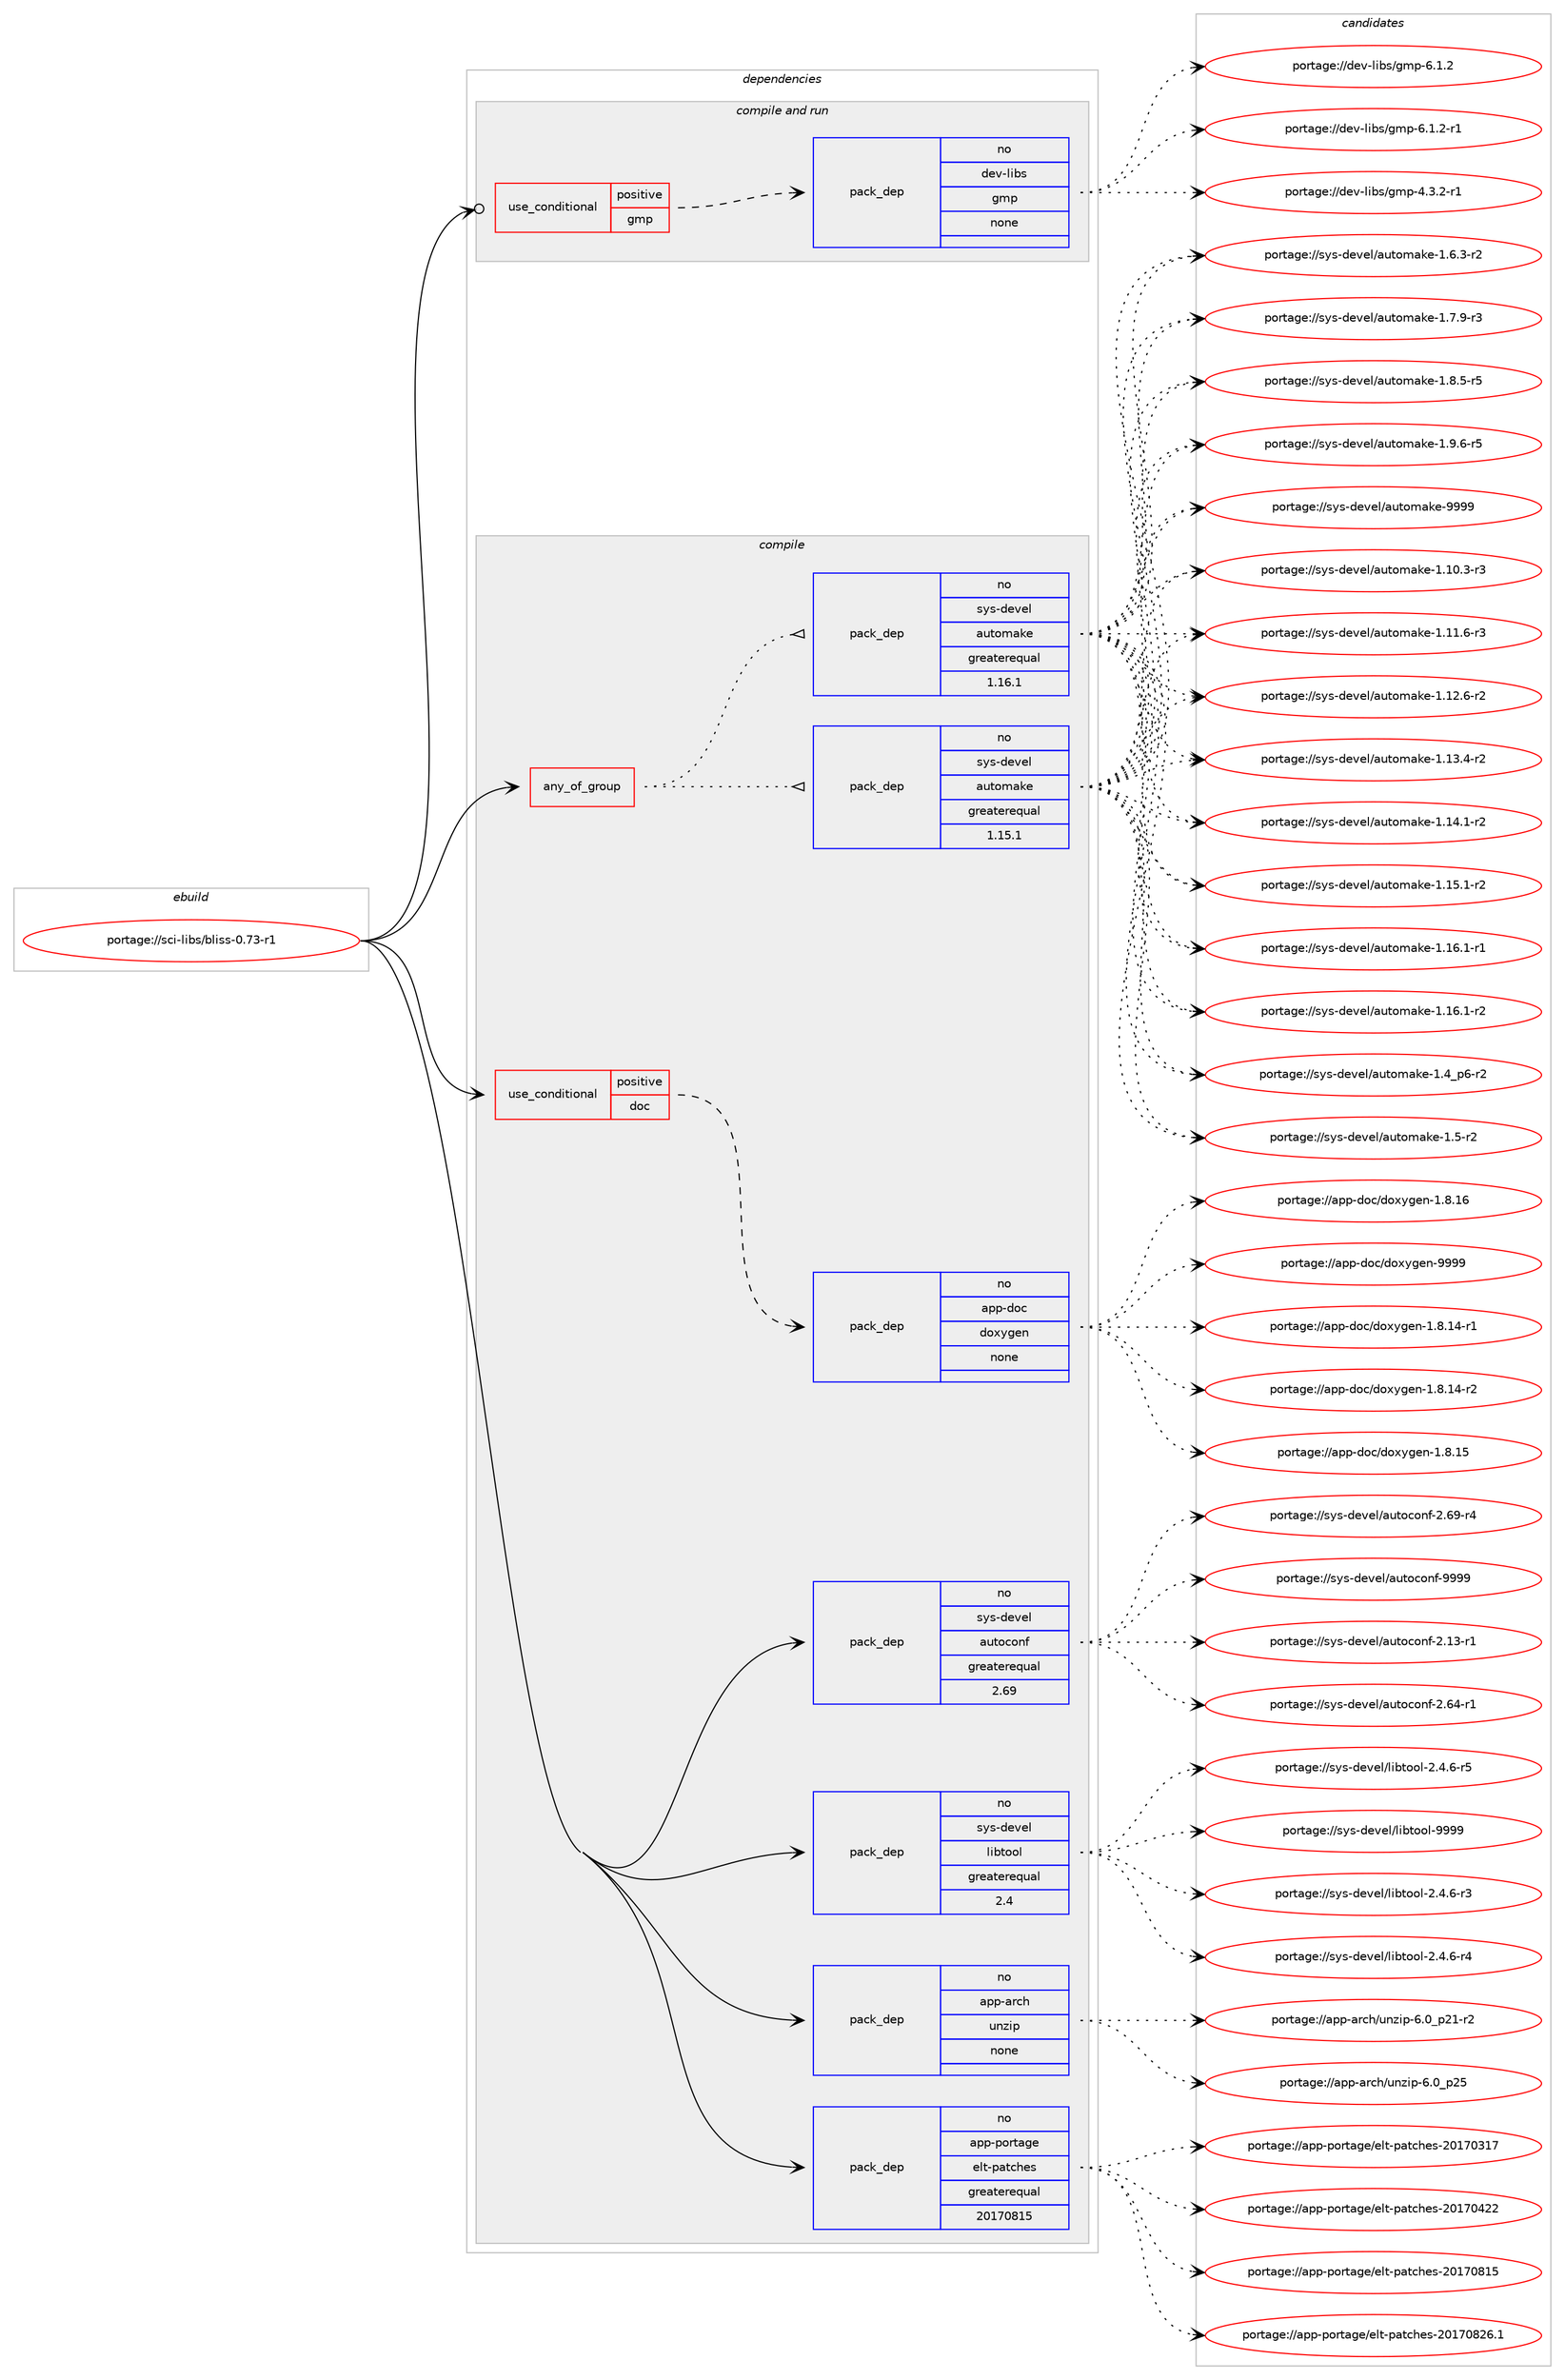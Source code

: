 digraph prolog {

# *************
# Graph options
# *************

newrank=true;
concentrate=true;
compound=true;
graph [rankdir=LR,fontname=Helvetica,fontsize=10,ranksep=1.5];#, ranksep=2.5, nodesep=0.2];
edge  [arrowhead=vee];
node  [fontname=Helvetica,fontsize=10];

# **********
# The ebuild
# **********

subgraph cluster_leftcol {
color=gray;
rank=same;
label=<<i>ebuild</i>>;
id [label="portage://sci-libs/bliss-0.73-r1", color=red, width=4, href="../sci-libs/bliss-0.73-r1.svg"];
}

# ****************
# The dependencies
# ****************

subgraph cluster_midcol {
color=gray;
label=<<i>dependencies</i>>;
subgraph cluster_compile {
fillcolor="#eeeeee";
style=filled;
label=<<i>compile</i>>;
subgraph any6385 {
dependency388856 [label=<<TABLE BORDER="0" CELLBORDER="1" CELLSPACING="0" CELLPADDING="4"><TR><TD CELLPADDING="10">any_of_group</TD></TR></TABLE>>, shape=none, color=red];subgraph pack286072 {
dependency388857 [label=<<TABLE BORDER="0" CELLBORDER="1" CELLSPACING="0" CELLPADDING="4" WIDTH="220"><TR><TD ROWSPAN="6" CELLPADDING="30">pack_dep</TD></TR><TR><TD WIDTH="110">no</TD></TR><TR><TD>sys-devel</TD></TR><TR><TD>automake</TD></TR><TR><TD>greaterequal</TD></TR><TR><TD>1.16.1</TD></TR></TABLE>>, shape=none, color=blue];
}
dependency388856:e -> dependency388857:w [weight=20,style="dotted",arrowhead="oinv"];
subgraph pack286073 {
dependency388858 [label=<<TABLE BORDER="0" CELLBORDER="1" CELLSPACING="0" CELLPADDING="4" WIDTH="220"><TR><TD ROWSPAN="6" CELLPADDING="30">pack_dep</TD></TR><TR><TD WIDTH="110">no</TD></TR><TR><TD>sys-devel</TD></TR><TR><TD>automake</TD></TR><TR><TD>greaterequal</TD></TR><TR><TD>1.15.1</TD></TR></TABLE>>, shape=none, color=blue];
}
dependency388856:e -> dependency388858:w [weight=20,style="dotted",arrowhead="oinv"];
}
id:e -> dependency388856:w [weight=20,style="solid",arrowhead="vee"];
subgraph cond96195 {
dependency388859 [label=<<TABLE BORDER="0" CELLBORDER="1" CELLSPACING="0" CELLPADDING="4"><TR><TD ROWSPAN="3" CELLPADDING="10">use_conditional</TD></TR><TR><TD>positive</TD></TR><TR><TD>doc</TD></TR></TABLE>>, shape=none, color=red];
subgraph pack286074 {
dependency388860 [label=<<TABLE BORDER="0" CELLBORDER="1" CELLSPACING="0" CELLPADDING="4" WIDTH="220"><TR><TD ROWSPAN="6" CELLPADDING="30">pack_dep</TD></TR><TR><TD WIDTH="110">no</TD></TR><TR><TD>app-doc</TD></TR><TR><TD>doxygen</TD></TR><TR><TD>none</TD></TR><TR><TD></TD></TR></TABLE>>, shape=none, color=blue];
}
dependency388859:e -> dependency388860:w [weight=20,style="dashed",arrowhead="vee"];
}
id:e -> dependency388859:w [weight=20,style="solid",arrowhead="vee"];
subgraph pack286075 {
dependency388861 [label=<<TABLE BORDER="0" CELLBORDER="1" CELLSPACING="0" CELLPADDING="4" WIDTH="220"><TR><TD ROWSPAN="6" CELLPADDING="30">pack_dep</TD></TR><TR><TD WIDTH="110">no</TD></TR><TR><TD>app-arch</TD></TR><TR><TD>unzip</TD></TR><TR><TD>none</TD></TR><TR><TD></TD></TR></TABLE>>, shape=none, color=blue];
}
id:e -> dependency388861:w [weight=20,style="solid",arrowhead="vee"];
subgraph pack286076 {
dependency388862 [label=<<TABLE BORDER="0" CELLBORDER="1" CELLSPACING="0" CELLPADDING="4" WIDTH="220"><TR><TD ROWSPAN="6" CELLPADDING="30">pack_dep</TD></TR><TR><TD WIDTH="110">no</TD></TR><TR><TD>app-portage</TD></TR><TR><TD>elt-patches</TD></TR><TR><TD>greaterequal</TD></TR><TR><TD>20170815</TD></TR></TABLE>>, shape=none, color=blue];
}
id:e -> dependency388862:w [weight=20,style="solid",arrowhead="vee"];
subgraph pack286077 {
dependency388863 [label=<<TABLE BORDER="0" CELLBORDER="1" CELLSPACING="0" CELLPADDING="4" WIDTH="220"><TR><TD ROWSPAN="6" CELLPADDING="30">pack_dep</TD></TR><TR><TD WIDTH="110">no</TD></TR><TR><TD>sys-devel</TD></TR><TR><TD>autoconf</TD></TR><TR><TD>greaterequal</TD></TR><TR><TD>2.69</TD></TR></TABLE>>, shape=none, color=blue];
}
id:e -> dependency388863:w [weight=20,style="solid",arrowhead="vee"];
subgraph pack286078 {
dependency388864 [label=<<TABLE BORDER="0" CELLBORDER="1" CELLSPACING="0" CELLPADDING="4" WIDTH="220"><TR><TD ROWSPAN="6" CELLPADDING="30">pack_dep</TD></TR><TR><TD WIDTH="110">no</TD></TR><TR><TD>sys-devel</TD></TR><TR><TD>libtool</TD></TR><TR><TD>greaterequal</TD></TR><TR><TD>2.4</TD></TR></TABLE>>, shape=none, color=blue];
}
id:e -> dependency388864:w [weight=20,style="solid",arrowhead="vee"];
}
subgraph cluster_compileandrun {
fillcolor="#eeeeee";
style=filled;
label=<<i>compile and run</i>>;
subgraph cond96196 {
dependency388865 [label=<<TABLE BORDER="0" CELLBORDER="1" CELLSPACING="0" CELLPADDING="4"><TR><TD ROWSPAN="3" CELLPADDING="10">use_conditional</TD></TR><TR><TD>positive</TD></TR><TR><TD>gmp</TD></TR></TABLE>>, shape=none, color=red];
subgraph pack286079 {
dependency388866 [label=<<TABLE BORDER="0" CELLBORDER="1" CELLSPACING="0" CELLPADDING="4" WIDTH="220"><TR><TD ROWSPAN="6" CELLPADDING="30">pack_dep</TD></TR><TR><TD WIDTH="110">no</TD></TR><TR><TD>dev-libs</TD></TR><TR><TD>gmp</TD></TR><TR><TD>none</TD></TR><TR><TD></TD></TR></TABLE>>, shape=none, color=blue];
}
dependency388865:e -> dependency388866:w [weight=20,style="dashed",arrowhead="vee"];
}
id:e -> dependency388865:w [weight=20,style="solid",arrowhead="odotvee"];
}
subgraph cluster_run {
fillcolor="#eeeeee";
style=filled;
label=<<i>run</i>>;
}
}

# **************
# The candidates
# **************

subgraph cluster_choices {
rank=same;
color=gray;
label=<<i>candidates</i>>;

subgraph choice286072 {
color=black;
nodesep=1;
choiceportage11512111545100101118101108479711711611110997107101454946494846514511451 [label="portage://sys-devel/automake-1.10.3-r3", color=red, width=4,href="../sys-devel/automake-1.10.3-r3.svg"];
choiceportage11512111545100101118101108479711711611110997107101454946494946544511451 [label="portage://sys-devel/automake-1.11.6-r3", color=red, width=4,href="../sys-devel/automake-1.11.6-r3.svg"];
choiceportage11512111545100101118101108479711711611110997107101454946495046544511450 [label="portage://sys-devel/automake-1.12.6-r2", color=red, width=4,href="../sys-devel/automake-1.12.6-r2.svg"];
choiceportage11512111545100101118101108479711711611110997107101454946495146524511450 [label="portage://sys-devel/automake-1.13.4-r2", color=red, width=4,href="../sys-devel/automake-1.13.4-r2.svg"];
choiceportage11512111545100101118101108479711711611110997107101454946495246494511450 [label="portage://sys-devel/automake-1.14.1-r2", color=red, width=4,href="../sys-devel/automake-1.14.1-r2.svg"];
choiceportage11512111545100101118101108479711711611110997107101454946495346494511450 [label="portage://sys-devel/automake-1.15.1-r2", color=red, width=4,href="../sys-devel/automake-1.15.1-r2.svg"];
choiceportage11512111545100101118101108479711711611110997107101454946495446494511449 [label="portage://sys-devel/automake-1.16.1-r1", color=red, width=4,href="../sys-devel/automake-1.16.1-r1.svg"];
choiceportage11512111545100101118101108479711711611110997107101454946495446494511450 [label="portage://sys-devel/automake-1.16.1-r2", color=red, width=4,href="../sys-devel/automake-1.16.1-r2.svg"];
choiceportage115121115451001011181011084797117116111109971071014549465295112544511450 [label="portage://sys-devel/automake-1.4_p6-r2", color=red, width=4,href="../sys-devel/automake-1.4_p6-r2.svg"];
choiceportage11512111545100101118101108479711711611110997107101454946534511450 [label="portage://sys-devel/automake-1.5-r2", color=red, width=4,href="../sys-devel/automake-1.5-r2.svg"];
choiceportage115121115451001011181011084797117116111109971071014549465446514511450 [label="portage://sys-devel/automake-1.6.3-r2", color=red, width=4,href="../sys-devel/automake-1.6.3-r2.svg"];
choiceportage115121115451001011181011084797117116111109971071014549465546574511451 [label="portage://sys-devel/automake-1.7.9-r3", color=red, width=4,href="../sys-devel/automake-1.7.9-r3.svg"];
choiceportage115121115451001011181011084797117116111109971071014549465646534511453 [label="portage://sys-devel/automake-1.8.5-r5", color=red, width=4,href="../sys-devel/automake-1.8.5-r5.svg"];
choiceportage115121115451001011181011084797117116111109971071014549465746544511453 [label="portage://sys-devel/automake-1.9.6-r5", color=red, width=4,href="../sys-devel/automake-1.9.6-r5.svg"];
choiceportage115121115451001011181011084797117116111109971071014557575757 [label="portage://sys-devel/automake-9999", color=red, width=4,href="../sys-devel/automake-9999.svg"];
dependency388857:e -> choiceportage11512111545100101118101108479711711611110997107101454946494846514511451:w [style=dotted,weight="100"];
dependency388857:e -> choiceportage11512111545100101118101108479711711611110997107101454946494946544511451:w [style=dotted,weight="100"];
dependency388857:e -> choiceportage11512111545100101118101108479711711611110997107101454946495046544511450:w [style=dotted,weight="100"];
dependency388857:e -> choiceportage11512111545100101118101108479711711611110997107101454946495146524511450:w [style=dotted,weight="100"];
dependency388857:e -> choiceportage11512111545100101118101108479711711611110997107101454946495246494511450:w [style=dotted,weight="100"];
dependency388857:e -> choiceportage11512111545100101118101108479711711611110997107101454946495346494511450:w [style=dotted,weight="100"];
dependency388857:e -> choiceportage11512111545100101118101108479711711611110997107101454946495446494511449:w [style=dotted,weight="100"];
dependency388857:e -> choiceportage11512111545100101118101108479711711611110997107101454946495446494511450:w [style=dotted,weight="100"];
dependency388857:e -> choiceportage115121115451001011181011084797117116111109971071014549465295112544511450:w [style=dotted,weight="100"];
dependency388857:e -> choiceportage11512111545100101118101108479711711611110997107101454946534511450:w [style=dotted,weight="100"];
dependency388857:e -> choiceportage115121115451001011181011084797117116111109971071014549465446514511450:w [style=dotted,weight="100"];
dependency388857:e -> choiceportage115121115451001011181011084797117116111109971071014549465546574511451:w [style=dotted,weight="100"];
dependency388857:e -> choiceportage115121115451001011181011084797117116111109971071014549465646534511453:w [style=dotted,weight="100"];
dependency388857:e -> choiceportage115121115451001011181011084797117116111109971071014549465746544511453:w [style=dotted,weight="100"];
dependency388857:e -> choiceportage115121115451001011181011084797117116111109971071014557575757:w [style=dotted,weight="100"];
}
subgraph choice286073 {
color=black;
nodesep=1;
choiceportage11512111545100101118101108479711711611110997107101454946494846514511451 [label="portage://sys-devel/automake-1.10.3-r3", color=red, width=4,href="../sys-devel/automake-1.10.3-r3.svg"];
choiceportage11512111545100101118101108479711711611110997107101454946494946544511451 [label="portage://sys-devel/automake-1.11.6-r3", color=red, width=4,href="../sys-devel/automake-1.11.6-r3.svg"];
choiceportage11512111545100101118101108479711711611110997107101454946495046544511450 [label="portage://sys-devel/automake-1.12.6-r2", color=red, width=4,href="../sys-devel/automake-1.12.6-r2.svg"];
choiceportage11512111545100101118101108479711711611110997107101454946495146524511450 [label="portage://sys-devel/automake-1.13.4-r2", color=red, width=4,href="../sys-devel/automake-1.13.4-r2.svg"];
choiceportage11512111545100101118101108479711711611110997107101454946495246494511450 [label="portage://sys-devel/automake-1.14.1-r2", color=red, width=4,href="../sys-devel/automake-1.14.1-r2.svg"];
choiceportage11512111545100101118101108479711711611110997107101454946495346494511450 [label="portage://sys-devel/automake-1.15.1-r2", color=red, width=4,href="../sys-devel/automake-1.15.1-r2.svg"];
choiceportage11512111545100101118101108479711711611110997107101454946495446494511449 [label="portage://sys-devel/automake-1.16.1-r1", color=red, width=4,href="../sys-devel/automake-1.16.1-r1.svg"];
choiceportage11512111545100101118101108479711711611110997107101454946495446494511450 [label="portage://sys-devel/automake-1.16.1-r2", color=red, width=4,href="../sys-devel/automake-1.16.1-r2.svg"];
choiceportage115121115451001011181011084797117116111109971071014549465295112544511450 [label="portage://sys-devel/automake-1.4_p6-r2", color=red, width=4,href="../sys-devel/automake-1.4_p6-r2.svg"];
choiceportage11512111545100101118101108479711711611110997107101454946534511450 [label="portage://sys-devel/automake-1.5-r2", color=red, width=4,href="../sys-devel/automake-1.5-r2.svg"];
choiceportage115121115451001011181011084797117116111109971071014549465446514511450 [label="portage://sys-devel/automake-1.6.3-r2", color=red, width=4,href="../sys-devel/automake-1.6.3-r2.svg"];
choiceportage115121115451001011181011084797117116111109971071014549465546574511451 [label="portage://sys-devel/automake-1.7.9-r3", color=red, width=4,href="../sys-devel/automake-1.7.9-r3.svg"];
choiceportage115121115451001011181011084797117116111109971071014549465646534511453 [label="portage://sys-devel/automake-1.8.5-r5", color=red, width=4,href="../sys-devel/automake-1.8.5-r5.svg"];
choiceportage115121115451001011181011084797117116111109971071014549465746544511453 [label="portage://sys-devel/automake-1.9.6-r5", color=red, width=4,href="../sys-devel/automake-1.9.6-r5.svg"];
choiceportage115121115451001011181011084797117116111109971071014557575757 [label="portage://sys-devel/automake-9999", color=red, width=4,href="../sys-devel/automake-9999.svg"];
dependency388858:e -> choiceportage11512111545100101118101108479711711611110997107101454946494846514511451:w [style=dotted,weight="100"];
dependency388858:e -> choiceportage11512111545100101118101108479711711611110997107101454946494946544511451:w [style=dotted,weight="100"];
dependency388858:e -> choiceportage11512111545100101118101108479711711611110997107101454946495046544511450:w [style=dotted,weight="100"];
dependency388858:e -> choiceportage11512111545100101118101108479711711611110997107101454946495146524511450:w [style=dotted,weight="100"];
dependency388858:e -> choiceportage11512111545100101118101108479711711611110997107101454946495246494511450:w [style=dotted,weight="100"];
dependency388858:e -> choiceportage11512111545100101118101108479711711611110997107101454946495346494511450:w [style=dotted,weight="100"];
dependency388858:e -> choiceportage11512111545100101118101108479711711611110997107101454946495446494511449:w [style=dotted,weight="100"];
dependency388858:e -> choiceportage11512111545100101118101108479711711611110997107101454946495446494511450:w [style=dotted,weight="100"];
dependency388858:e -> choiceportage115121115451001011181011084797117116111109971071014549465295112544511450:w [style=dotted,weight="100"];
dependency388858:e -> choiceportage11512111545100101118101108479711711611110997107101454946534511450:w [style=dotted,weight="100"];
dependency388858:e -> choiceportage115121115451001011181011084797117116111109971071014549465446514511450:w [style=dotted,weight="100"];
dependency388858:e -> choiceportage115121115451001011181011084797117116111109971071014549465546574511451:w [style=dotted,weight="100"];
dependency388858:e -> choiceportage115121115451001011181011084797117116111109971071014549465646534511453:w [style=dotted,weight="100"];
dependency388858:e -> choiceportage115121115451001011181011084797117116111109971071014549465746544511453:w [style=dotted,weight="100"];
dependency388858:e -> choiceportage115121115451001011181011084797117116111109971071014557575757:w [style=dotted,weight="100"];
}
subgraph choice286074 {
color=black;
nodesep=1;
choiceportage97112112451001119947100111120121103101110454946564649524511449 [label="portage://app-doc/doxygen-1.8.14-r1", color=red, width=4,href="../app-doc/doxygen-1.8.14-r1.svg"];
choiceportage97112112451001119947100111120121103101110454946564649524511450 [label="portage://app-doc/doxygen-1.8.14-r2", color=red, width=4,href="../app-doc/doxygen-1.8.14-r2.svg"];
choiceportage9711211245100111994710011112012110310111045494656464953 [label="portage://app-doc/doxygen-1.8.15", color=red, width=4,href="../app-doc/doxygen-1.8.15.svg"];
choiceportage9711211245100111994710011112012110310111045494656464954 [label="portage://app-doc/doxygen-1.8.16", color=red, width=4,href="../app-doc/doxygen-1.8.16.svg"];
choiceportage971121124510011199471001111201211031011104557575757 [label="portage://app-doc/doxygen-9999", color=red, width=4,href="../app-doc/doxygen-9999.svg"];
dependency388860:e -> choiceportage97112112451001119947100111120121103101110454946564649524511449:w [style=dotted,weight="100"];
dependency388860:e -> choiceportage97112112451001119947100111120121103101110454946564649524511450:w [style=dotted,weight="100"];
dependency388860:e -> choiceportage9711211245100111994710011112012110310111045494656464953:w [style=dotted,weight="100"];
dependency388860:e -> choiceportage9711211245100111994710011112012110310111045494656464954:w [style=dotted,weight="100"];
dependency388860:e -> choiceportage971121124510011199471001111201211031011104557575757:w [style=dotted,weight="100"];
}
subgraph choice286075 {
color=black;
nodesep=1;
choiceportage9711211245971149910447117110122105112455446489511250494511450 [label="portage://app-arch/unzip-6.0_p21-r2", color=red, width=4,href="../app-arch/unzip-6.0_p21-r2.svg"];
choiceportage971121124597114991044711711012210511245544648951125053 [label="portage://app-arch/unzip-6.0_p25", color=red, width=4,href="../app-arch/unzip-6.0_p25.svg"];
dependency388861:e -> choiceportage9711211245971149910447117110122105112455446489511250494511450:w [style=dotted,weight="100"];
dependency388861:e -> choiceportage971121124597114991044711711012210511245544648951125053:w [style=dotted,weight="100"];
}
subgraph choice286076 {
color=black;
nodesep=1;
choiceportage97112112451121111141169710310147101108116451129711699104101115455048495548514955 [label="portage://app-portage/elt-patches-20170317", color=red, width=4,href="../app-portage/elt-patches-20170317.svg"];
choiceportage97112112451121111141169710310147101108116451129711699104101115455048495548525050 [label="portage://app-portage/elt-patches-20170422", color=red, width=4,href="../app-portage/elt-patches-20170422.svg"];
choiceportage97112112451121111141169710310147101108116451129711699104101115455048495548564953 [label="portage://app-portage/elt-patches-20170815", color=red, width=4,href="../app-portage/elt-patches-20170815.svg"];
choiceportage971121124511211111411697103101471011081164511297116991041011154550484955485650544649 [label="portage://app-portage/elt-patches-20170826.1", color=red, width=4,href="../app-portage/elt-patches-20170826.1.svg"];
dependency388862:e -> choiceportage97112112451121111141169710310147101108116451129711699104101115455048495548514955:w [style=dotted,weight="100"];
dependency388862:e -> choiceportage97112112451121111141169710310147101108116451129711699104101115455048495548525050:w [style=dotted,weight="100"];
dependency388862:e -> choiceportage97112112451121111141169710310147101108116451129711699104101115455048495548564953:w [style=dotted,weight="100"];
dependency388862:e -> choiceportage971121124511211111411697103101471011081164511297116991041011154550484955485650544649:w [style=dotted,weight="100"];
}
subgraph choice286077 {
color=black;
nodesep=1;
choiceportage1151211154510010111810110847971171161119911111010245504649514511449 [label="portage://sys-devel/autoconf-2.13-r1", color=red, width=4,href="../sys-devel/autoconf-2.13-r1.svg"];
choiceportage1151211154510010111810110847971171161119911111010245504654524511449 [label="portage://sys-devel/autoconf-2.64-r1", color=red, width=4,href="../sys-devel/autoconf-2.64-r1.svg"];
choiceportage1151211154510010111810110847971171161119911111010245504654574511452 [label="portage://sys-devel/autoconf-2.69-r4", color=red, width=4,href="../sys-devel/autoconf-2.69-r4.svg"];
choiceportage115121115451001011181011084797117116111991111101024557575757 [label="portage://sys-devel/autoconf-9999", color=red, width=4,href="../sys-devel/autoconf-9999.svg"];
dependency388863:e -> choiceportage1151211154510010111810110847971171161119911111010245504649514511449:w [style=dotted,weight="100"];
dependency388863:e -> choiceportage1151211154510010111810110847971171161119911111010245504654524511449:w [style=dotted,weight="100"];
dependency388863:e -> choiceportage1151211154510010111810110847971171161119911111010245504654574511452:w [style=dotted,weight="100"];
dependency388863:e -> choiceportage115121115451001011181011084797117116111991111101024557575757:w [style=dotted,weight="100"];
}
subgraph choice286078 {
color=black;
nodesep=1;
choiceportage1151211154510010111810110847108105981161111111084550465246544511451 [label="portage://sys-devel/libtool-2.4.6-r3", color=red, width=4,href="../sys-devel/libtool-2.4.6-r3.svg"];
choiceportage1151211154510010111810110847108105981161111111084550465246544511452 [label="portage://sys-devel/libtool-2.4.6-r4", color=red, width=4,href="../sys-devel/libtool-2.4.6-r4.svg"];
choiceportage1151211154510010111810110847108105981161111111084550465246544511453 [label="portage://sys-devel/libtool-2.4.6-r5", color=red, width=4,href="../sys-devel/libtool-2.4.6-r5.svg"];
choiceportage1151211154510010111810110847108105981161111111084557575757 [label="portage://sys-devel/libtool-9999", color=red, width=4,href="../sys-devel/libtool-9999.svg"];
dependency388864:e -> choiceportage1151211154510010111810110847108105981161111111084550465246544511451:w [style=dotted,weight="100"];
dependency388864:e -> choiceportage1151211154510010111810110847108105981161111111084550465246544511452:w [style=dotted,weight="100"];
dependency388864:e -> choiceportage1151211154510010111810110847108105981161111111084550465246544511453:w [style=dotted,weight="100"];
dependency388864:e -> choiceportage1151211154510010111810110847108105981161111111084557575757:w [style=dotted,weight="100"];
}
subgraph choice286079 {
color=black;
nodesep=1;
choiceportage1001011184510810598115471031091124552465146504511449 [label="portage://dev-libs/gmp-4.3.2-r1", color=red, width=4,href="../dev-libs/gmp-4.3.2-r1.svg"];
choiceportage100101118451081059811547103109112455446494650 [label="portage://dev-libs/gmp-6.1.2", color=red, width=4,href="../dev-libs/gmp-6.1.2.svg"];
choiceportage1001011184510810598115471031091124554464946504511449 [label="portage://dev-libs/gmp-6.1.2-r1", color=red, width=4,href="../dev-libs/gmp-6.1.2-r1.svg"];
dependency388866:e -> choiceportage1001011184510810598115471031091124552465146504511449:w [style=dotted,weight="100"];
dependency388866:e -> choiceportage100101118451081059811547103109112455446494650:w [style=dotted,weight="100"];
dependency388866:e -> choiceportage1001011184510810598115471031091124554464946504511449:w [style=dotted,weight="100"];
}
}

}
